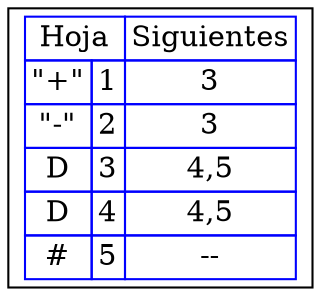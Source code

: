digraph G{
rankdir=UD
node[shape=box]
concentrate=true
nodo0 [ label =<<table border='0' cellborder='1' color='blue' cellspacing='0'>
<tr><td colspan="2">Hoja</td><td>Siguientes</td></tr>

<tr><td>"+"</td><td>1</td><td>3</td></tr>

<tr><td>"-"</td><td>2</td><td>3</td></tr>

<tr><td>D</td><td>3</td><td>4,5</td></tr>

<tr><td>D</td><td>4</td><td>4,5</td></tr>

<tr><td>#</td><td>5</td><td>--</td></tr>

</table>
>];

}
